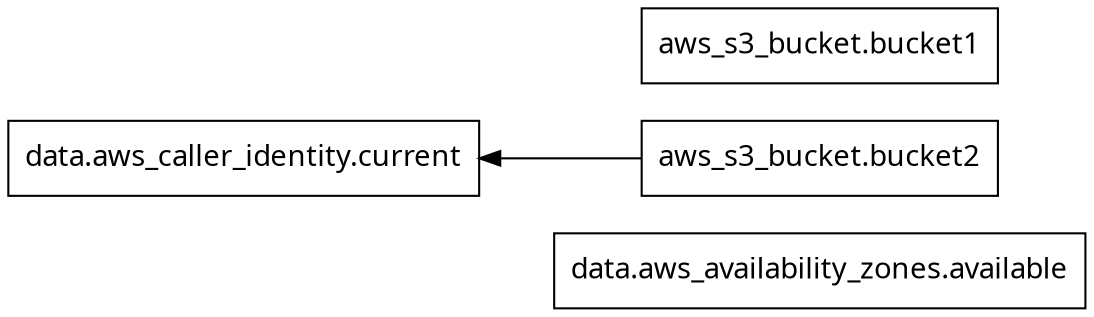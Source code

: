 digraph G {
  rankdir = "RL";
  node [shape = rect, fontname = "sans-serif"];
  "data.aws_availability_zones.available" [label="data.aws_availability_zones.available"];
  "data.aws_caller_identity.current" [label="data.aws_caller_identity.current"];
  "aws_s3_bucket.bucket1" [label="aws_s3_bucket.bucket1"];
  "aws_s3_bucket.bucket2" [label="aws_s3_bucket.bucket2"];
  "aws_s3_bucket.bucket2" -> "data.aws_caller_identity.current";
}

